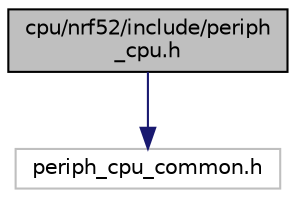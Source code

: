 digraph "cpu/nrf52/include/periph_cpu.h"
{
 // LATEX_PDF_SIZE
  edge [fontname="Helvetica",fontsize="10",labelfontname="Helvetica",labelfontsize="10"];
  node [fontname="Helvetica",fontsize="10",shape=record];
  Node1 [label="cpu/nrf52/include/periph\l_cpu.h",height=0.2,width=0.4,color="black", fillcolor="grey75", style="filled", fontcolor="black",tooltip="nRF52 specific definitions for handling peripherals"];
  Node1 -> Node2 [color="midnightblue",fontsize="10",style="solid",fontname="Helvetica"];
  Node2 [label="periph_cpu_common.h",height=0.2,width=0.4,color="grey75", fillcolor="white", style="filled",tooltip=" "];
}
